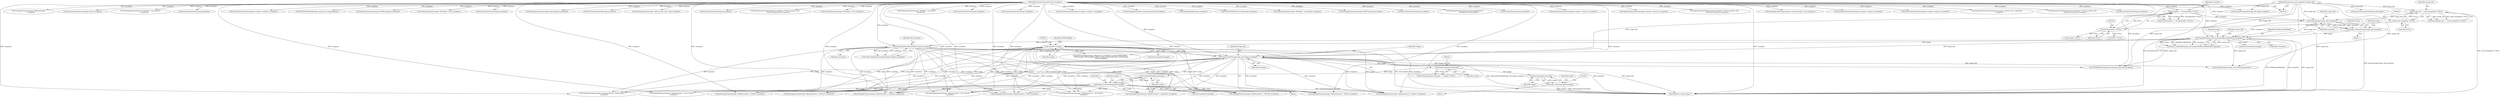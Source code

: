 digraph "0_ImageMagick_6e48aa92ff4e6e95424300ecd52a9ea453c19c60@pointer" {
"1000328" [label="(Call,DestroyImageList(image))"];
"1000318" [label="(Call,GetNextImageInList(image))"];
"1000312" [label="(Call,AcquireNextImage(image_info,image,exception))"];
"1000202" [label="(Call,OpenBlob(image_info,image,ReadBinaryBlobMode,exception))"];
"1000197" [label="(Call,AcquireImage(image_info,exception))"];
"1000157" [label="(Call,image_info != (const ImageInfo *) NULL)"];
"1000117" [label="(MethodParameterIn,const ImageInfo *image_info)"];
"1000159" [label="(Call,(const ImageInfo *) NULL)"];
"1000184" [label="(Call,exception != (ExceptionInfo *) NULL)"];
"1000118" [label="(MethodParameterIn,ExceptionInfo *exception)"];
"1000186" [label="(Call,(ExceptionInfo *) NULL)"];
"1000195" [label="(Call,image=AcquireImage(image_info,exception))"];
"1000232" [label="(Call,(thandle_t) image)"];
"1000334" [label="(Call,image=SyncNextImageInList(image))"];
"1000336" [label="(Call,SyncNextImageInList(image))"];
"1000222" [label="(Call,SetMagickThreadValue(tiff_exception,exception))"];
"1000326" [label="(Call,image=DestroyImageList(image))"];
"1000564" [label="(Call,SetImageProperty(image,\"tiff:photometric\",\"unknown\",exception))"];
"1000326" [label="(Call,image=DestroyImageList(image))"];
"1000464" [label="(Call,SetImageProperty(image,\"tiff:photometric\",\"min-is-black\",\n          exception))"];
"1000315" [label="(Identifier,exception)"];
"1000220" [label="(Call,(void) SetMagickThreadValue(tiff_exception,exception))"];
"1000314" [label="(Identifier,image)"];
"1000186" [label="(Call,(ExceptionInfo *) NULL)"];
"1000232" [label="(Call,(thandle_t) image)"];
"1001299" [label="(Call,SetImageProperty(image,\"tiff:alpha\",\"associated\",\n                  exception))"];
"1000117" [label="(MethodParameterIn,const ImageInfo *image_info)"];
"1000156" [label="(Call,assert(image_info != (const ImageInfo *) NULL))"];
"1000118" [label="(MethodParameterIn,ExceptionInfo *exception)"];
"1000494" [label="(Call,SetImageProperty(image,\"tiff:photometric\",\"RGB\",exception))"];
"1002304" [label="(Call,SyncAuthenticPixels(image,exception))"];
"1000217" [label="(Call,(Image *) NULL)"];
"1000514" [label="(Call,SetImageProperty(image,\"tiff:photometric\",\"CIE Log2(L)\",\n          exception))"];
"1003451" [label="(Call,TIFFReadPhotoshopLayers(image,image_info,exception))"];
"1000195" [label="(Call,image=AcquireImage(image_info,exception))"];
"1003292" [label="(Call,SyncAuthenticPixels(image,exception))"];
"1000306" [label="(Call,DestroyImageList(image))"];
"1000313" [label="(Identifier,image_info)"];
"1000234" [label="(Identifier,image)"];
"1000484" [label="(Call,SetImageProperty(image,\"tiff:photometric\",\"palette\",exception))"];
"1000328" [label="(Call,DestroyImageList(image))"];
"1000227" [label="(Call,TIFFClientOpen(image->filename,\"rb\",(thandle_t) image,TIFFReadBlob,\n    TIFFWriteBlob,TIFFSeekBlob,TIFFCloseBlob,TIFFGetBlobSize,TIFFMapBlob,\n    TIFFUnmapBlob))"];
"1002207" [label="(Call,GetAuthenticPixels(image,0,y,image->columns,1,exception))"];
"1000287" [label="(Block,)"];
"1002746" [label="(Call,SetImageStorageClass(image,DirectClass,exception))"];
"1000319" [label="(Identifier,image)"];
"1000334" [label="(Call,image=SyncNextImageInList(image))"];
"1000335" [label="(Identifier,image)"];
"1001539" [label="(Call,GetImageDepth(image,exception))"];
"1000206" [label="(Identifier,exception)"];
"1000205" [label="(Identifier,ReadBinaryBlobMode)"];
"1000752" [label="(Call,GetImageOption(image_info,\"tiff:exif-properties\"))"];
"1000760" [label="(Call,TIFFGetEXIFProperties(tiff,image,exception))"];
"1001248" [label="(Call,SetImageProperty(image,\"tiff:alpha\",\"unspecified\",exception))"];
"1000323" [label="(Block,)"];
"1000251" [label="(Call,DestroyImageList(image))"];
"1000719" [label="(Call,SetImageColorspace(image,GRAYColorspace,exception))"];
"1000161" [label="(Identifier,NULL)"];
"1002685" [label="(Call,SyncAuthenticPixels(image,exception))"];
"1000119" [label="(Block,)"];
"1000200" [label="(Call,status=OpenBlob(image_info,image,ReadBinaryBlobMode,exception))"];
"1001092" [label="(Call,SetImageProperty(image,\"jpeg:sampling-factor\",\n                 sampling_factor,exception))"];
"1003339" [label="(Call,DecodeLabImage(image,exception))"];
"1000452" [label="(Call,SetImageProperty(image,\"quantum:format\",\"floating-point\",\n        exception))"];
"1000245" [label="(Call,(TIFF *) NULL)"];
"1000544" [label="(Call,SetImageProperty(image,\"tiff:photometric\",\"separated\",exception))"];
"1003202" [label="(Call,QueueAuthenticPixels(image,0,y,image->columns,1,exception))"];
"1000318" [label="(Call,GetNextImageInList(image))"];
"1003481" [label="(MethodReturn,static Image *)"];
"1001896" [label="(Call,QueueAuthenticPixels(image,0,y,image->columns,1,exception))"];
"1001914" [label="(Call,ImportQuantumPixels(image,(CacheView *) NULL,quantum_info,\n            quantum_type,pixels,exception))"];
"1001578" [label="(Call,SetImageExtent(image,image->columns,image->rows,exception))"];
"1002097" [label="(Call,QueueAuthenticPixels(image,0,y,image->columns,1,exception))"];
"1002379" [label="(Call,QueueAuthenticPixels(image,0,y,image->columns,1,exception))"];
"1000224" [label="(Identifier,exception)"];
"1002837" [label="(Call,QueueAuthenticPixels(image,0,y,image->columns,rows_remaining,\n            exception))"];
"1002115" [label="(Call,ImportQuantumPixels(image,(CacheView *) NULL,quantum_info,\n            quantum_type,pixels,exception))"];
"1000222" [label="(Call,SetMagickThreadValue(tiff_exception,exception))"];
"1000157" [label="(Call,image_info != (const ImageInfo *) NULL)"];
"1000204" [label="(Identifier,image)"];
"1000474" [label="(Call,SetImageProperty(image,\"tiff:photometric\",\"min-is-white\",\n          exception))"];
"1000337" [label="(Identifier,image)"];
"1000183" [label="(Call,assert(exception != (ExceptionInfo *) NULL))"];
"1002126" [label="(Call,SyncAuthenticPixels(image,exception))"];
"1000554" [label="(Call,SetImageProperty(image,\"tiff:photometric\",\"YCBCR\",exception))"];
"1000623" [label="(Call,GetImageProperty(image,\"tiff:photometric\",\n          exception))"];
"1001342" [label="(Call,AcquireImageColormap(image,colors,exception))"];
"1000329" [label="(Identifier,image)"];
"1001313" [label="(Call,SetImageProperty(image,\"tiff:alpha\",\"unassociated\",\n                  exception))"];
"1003059" [label="(Call,SyncAuthenticPixels(image,exception))"];
"1000524" [label="(Call,SetImageProperty(image,\"tiff:photometric\",\"LOGLUV\",exception))"];
"1000317" [label="(Call,GetNextImageInList(image) == (Image *) NULL)"];
"1000336" [label="(Call,SyncNextImageInList(image))"];
"1000158" [label="(Identifier,image_info)"];
"1000327" [label="(Identifier,image)"];
"1000197" [label="(Call,AcquireImage(image_info,exception))"];
"1000188" [label="(Identifier,NULL)"];
"1000198" [label="(Identifier,image_info)"];
"1000196" [label="(Identifier,image)"];
"1002560" [label="(Call,QueueAuthenticPixels(image,0,y,image->columns,1,exception))"];
"1000739" [label="(Call,TIFFGetProfiles(tiff,image,image_info->ping,exception))"];
"1003404" [label="(Call,AcquireNextImage(image_info,image,exception))"];
"1000223" [label="(Identifier,tiff_exception)"];
"1000727" [label="(Call,SetImageColorspace(image,CMYKColorspace,exception))"];
"1000701" [label="(Call,SetImageProperty(image,\"tiff:endian\",\"msb\",exception))"];
"1000286" [label="(Identifier,i)"];
"1001925" [label="(Call,SyncAuthenticPixels(image,exception))"];
"1000504" [label="(Call,SetImageProperty(image,\"tiff:photometric\",\"CIELAB\",exception))"];
"1000184" [label="(Call,exception != (ExceptionInfo *) NULL)"];
"1000735" [label="(Call,SetImageColorspace(image,LabColorspace,exception))"];
"1000214" [label="(Call,DestroyImageList(image))"];
"1000203" [label="(Identifier,image_info)"];
"1000312" [label="(Call,AcquireNextImage(image_info,image,exception))"];
"1000159" [label="(Call,(const ImageInfo *) NULL)"];
"1000235" [label="(Identifier,TIFFReadBlob)"];
"1000202" [label="(Call,OpenBlob(image_info,image,ReadBinaryBlobMode,exception))"];
"1000201" [label="(Identifier,status)"];
"1000746" [label="(Call,TIFFGetProperties(tiff,image,exception))"];
"1001621" [label="(Call,SetImageProperty(image,\"tiff:rows-per-strip\",value,exception))"];
"1001149" [label="(Call,AcquireQuantumInfo(image_info,image))"];
"1000185" [label="(Identifier,exception)"];
"1000199" [label="(Identifier,exception)"];
"1000534" [label="(Call,SetImageProperty(image,\"tiff:photometric\",\"MASK\",exception))"];
"1002500" [label="(Call,SyncAuthenticPixels(image,exception))"];
"1002293" [label="(Call,ImportQuantumPixels(image,(CacheView *) NULL,quantum_info,\n              quantum_type,pixels,exception))"];
"1000687" [label="(Call,SetImageProperty(image,\"tiff:endian\",\"lsb\",exception))"];
"1000328" -> "1000326"  [label="AST: "];
"1000328" -> "1000329"  [label="CFG: "];
"1000329" -> "1000328"  [label="AST: "];
"1000326" -> "1000328"  [label="CFG: "];
"1000328" -> "1000326"  [label="DDG: image"];
"1000318" -> "1000328"  [label="DDG: image"];
"1000318" -> "1000317"  [label="AST: "];
"1000318" -> "1000319"  [label="CFG: "];
"1000319" -> "1000318"  [label="AST: "];
"1000321" -> "1000318"  [label="CFG: "];
"1000318" -> "1000317"  [label="DDG: image"];
"1000312" -> "1000318"  [label="DDG: image"];
"1000318" -> "1000336"  [label="DDG: image"];
"1000312" -> "1000287"  [label="AST: "];
"1000312" -> "1000315"  [label="CFG: "];
"1000313" -> "1000312"  [label="AST: "];
"1000314" -> "1000312"  [label="AST: "];
"1000315" -> "1000312"  [label="AST: "];
"1000319" -> "1000312"  [label="CFG: "];
"1000312" -> "1003481"  [label="DDG: AcquireNextImage(image_info,image,exception)"];
"1000312" -> "1003481"  [label="DDG: exception"];
"1000312" -> "1003481"  [label="DDG: image_info"];
"1000202" -> "1000312"  [label="DDG: image_info"];
"1000117" -> "1000312"  [label="DDG: image_info"];
"1000232" -> "1000312"  [label="DDG: image"];
"1000334" -> "1000312"  [label="DDG: image"];
"1000222" -> "1000312"  [label="DDG: exception"];
"1000118" -> "1000312"  [label="DDG: exception"];
"1000312" -> "1000452"  [label="DDG: exception"];
"1000312" -> "1000464"  [label="DDG: exception"];
"1000312" -> "1000474"  [label="DDG: exception"];
"1000312" -> "1000484"  [label="DDG: exception"];
"1000312" -> "1000494"  [label="DDG: exception"];
"1000312" -> "1000504"  [label="DDG: exception"];
"1000312" -> "1000514"  [label="DDG: exception"];
"1000312" -> "1000524"  [label="DDG: exception"];
"1000312" -> "1000534"  [label="DDG: exception"];
"1000312" -> "1000544"  [label="DDG: exception"];
"1000312" -> "1000554"  [label="DDG: exception"];
"1000312" -> "1000564"  [label="DDG: exception"];
"1000312" -> "1000752"  [label="DDG: image_info"];
"1000312" -> "1003451"  [label="DDG: image_info"];
"1000202" -> "1000200"  [label="AST: "];
"1000202" -> "1000206"  [label="CFG: "];
"1000203" -> "1000202"  [label="AST: "];
"1000204" -> "1000202"  [label="AST: "];
"1000205" -> "1000202"  [label="AST: "];
"1000206" -> "1000202"  [label="AST: "];
"1000200" -> "1000202"  [label="CFG: "];
"1000202" -> "1003481"  [label="DDG: exception"];
"1000202" -> "1003481"  [label="DDG: image_info"];
"1000202" -> "1003481"  [label="DDG: ReadBinaryBlobMode"];
"1000202" -> "1000200"  [label="DDG: image_info"];
"1000202" -> "1000200"  [label="DDG: image"];
"1000202" -> "1000200"  [label="DDG: ReadBinaryBlobMode"];
"1000202" -> "1000200"  [label="DDG: exception"];
"1000197" -> "1000202"  [label="DDG: image_info"];
"1000197" -> "1000202"  [label="DDG: exception"];
"1000117" -> "1000202"  [label="DDG: image_info"];
"1000195" -> "1000202"  [label="DDG: image"];
"1000118" -> "1000202"  [label="DDG: exception"];
"1000202" -> "1000214"  [label="DDG: image"];
"1000202" -> "1000222"  [label="DDG: exception"];
"1000202" -> "1000232"  [label="DDG: image"];
"1000202" -> "1000752"  [label="DDG: image_info"];
"1000202" -> "1003451"  [label="DDG: image_info"];
"1000197" -> "1000195"  [label="AST: "];
"1000197" -> "1000199"  [label="CFG: "];
"1000198" -> "1000197"  [label="AST: "];
"1000199" -> "1000197"  [label="AST: "];
"1000195" -> "1000197"  [label="CFG: "];
"1000197" -> "1000195"  [label="DDG: image_info"];
"1000197" -> "1000195"  [label="DDG: exception"];
"1000157" -> "1000197"  [label="DDG: image_info"];
"1000117" -> "1000197"  [label="DDG: image_info"];
"1000184" -> "1000197"  [label="DDG: exception"];
"1000118" -> "1000197"  [label="DDG: exception"];
"1000157" -> "1000156"  [label="AST: "];
"1000157" -> "1000159"  [label="CFG: "];
"1000158" -> "1000157"  [label="AST: "];
"1000159" -> "1000157"  [label="AST: "];
"1000156" -> "1000157"  [label="CFG: "];
"1000157" -> "1003481"  [label="DDG: (const ImageInfo *) NULL"];
"1000157" -> "1000156"  [label="DDG: image_info"];
"1000157" -> "1000156"  [label="DDG: (const ImageInfo *) NULL"];
"1000117" -> "1000157"  [label="DDG: image_info"];
"1000159" -> "1000157"  [label="DDG: NULL"];
"1000117" -> "1000116"  [label="AST: "];
"1000117" -> "1003481"  [label="DDG: image_info"];
"1000117" -> "1000752"  [label="DDG: image_info"];
"1000117" -> "1001149"  [label="DDG: image_info"];
"1000117" -> "1003404"  [label="DDG: image_info"];
"1000117" -> "1003451"  [label="DDG: image_info"];
"1000159" -> "1000161"  [label="CFG: "];
"1000160" -> "1000159"  [label="AST: "];
"1000161" -> "1000159"  [label="AST: "];
"1000159" -> "1000186"  [label="DDG: NULL"];
"1000184" -> "1000183"  [label="AST: "];
"1000184" -> "1000186"  [label="CFG: "];
"1000185" -> "1000184"  [label="AST: "];
"1000186" -> "1000184"  [label="AST: "];
"1000183" -> "1000184"  [label="CFG: "];
"1000184" -> "1003481"  [label="DDG: (ExceptionInfo *) NULL"];
"1000184" -> "1000183"  [label="DDG: exception"];
"1000184" -> "1000183"  [label="DDG: (ExceptionInfo *) NULL"];
"1000118" -> "1000184"  [label="DDG: exception"];
"1000186" -> "1000184"  [label="DDG: NULL"];
"1000118" -> "1000116"  [label="AST: "];
"1000118" -> "1003481"  [label="DDG: exception"];
"1000118" -> "1000222"  [label="DDG: exception"];
"1000118" -> "1000452"  [label="DDG: exception"];
"1000118" -> "1000464"  [label="DDG: exception"];
"1000118" -> "1000474"  [label="DDG: exception"];
"1000118" -> "1000484"  [label="DDG: exception"];
"1000118" -> "1000494"  [label="DDG: exception"];
"1000118" -> "1000504"  [label="DDG: exception"];
"1000118" -> "1000514"  [label="DDG: exception"];
"1000118" -> "1000524"  [label="DDG: exception"];
"1000118" -> "1000534"  [label="DDG: exception"];
"1000118" -> "1000544"  [label="DDG: exception"];
"1000118" -> "1000554"  [label="DDG: exception"];
"1000118" -> "1000564"  [label="DDG: exception"];
"1000118" -> "1000623"  [label="DDG: exception"];
"1000118" -> "1000687"  [label="DDG: exception"];
"1000118" -> "1000701"  [label="DDG: exception"];
"1000118" -> "1000719"  [label="DDG: exception"];
"1000118" -> "1000727"  [label="DDG: exception"];
"1000118" -> "1000735"  [label="DDG: exception"];
"1000118" -> "1000739"  [label="DDG: exception"];
"1000118" -> "1000746"  [label="DDG: exception"];
"1000118" -> "1000760"  [label="DDG: exception"];
"1000118" -> "1001092"  [label="DDG: exception"];
"1000118" -> "1001248"  [label="DDG: exception"];
"1000118" -> "1001299"  [label="DDG: exception"];
"1000118" -> "1001313"  [label="DDG: exception"];
"1000118" -> "1001342"  [label="DDG: exception"];
"1000118" -> "1001539"  [label="DDG: exception"];
"1000118" -> "1001578"  [label="DDG: exception"];
"1000118" -> "1001621"  [label="DDG: exception"];
"1000118" -> "1001896"  [label="DDG: exception"];
"1000118" -> "1001914"  [label="DDG: exception"];
"1000118" -> "1001925"  [label="DDG: exception"];
"1000118" -> "1002097"  [label="DDG: exception"];
"1000118" -> "1002115"  [label="DDG: exception"];
"1000118" -> "1002126"  [label="DDG: exception"];
"1000118" -> "1002207"  [label="DDG: exception"];
"1000118" -> "1002293"  [label="DDG: exception"];
"1000118" -> "1002304"  [label="DDG: exception"];
"1000118" -> "1002379"  [label="DDG: exception"];
"1000118" -> "1002500"  [label="DDG: exception"];
"1000118" -> "1002560"  [label="DDG: exception"];
"1000118" -> "1002685"  [label="DDG: exception"];
"1000118" -> "1002746"  [label="DDG: exception"];
"1000118" -> "1002837"  [label="DDG: exception"];
"1000118" -> "1003059"  [label="DDG: exception"];
"1000118" -> "1003202"  [label="DDG: exception"];
"1000118" -> "1003292"  [label="DDG: exception"];
"1000118" -> "1003339"  [label="DDG: exception"];
"1000118" -> "1003404"  [label="DDG: exception"];
"1000118" -> "1003451"  [label="DDG: exception"];
"1000186" -> "1000188"  [label="CFG: "];
"1000187" -> "1000186"  [label="AST: "];
"1000188" -> "1000186"  [label="AST: "];
"1000186" -> "1000217"  [label="DDG: NULL"];
"1000186" -> "1000245"  [label="DDG: NULL"];
"1000195" -> "1000119"  [label="AST: "];
"1000196" -> "1000195"  [label="AST: "];
"1000201" -> "1000195"  [label="CFG: "];
"1000195" -> "1003481"  [label="DDG: AcquireImage(image_info,exception)"];
"1000232" -> "1000227"  [label="AST: "];
"1000232" -> "1000234"  [label="CFG: "];
"1000233" -> "1000232"  [label="AST: "];
"1000234" -> "1000232"  [label="AST: "];
"1000235" -> "1000232"  [label="CFG: "];
"1000232" -> "1000227"  [label="DDG: image"];
"1000232" -> "1000251"  [label="DDG: image"];
"1000232" -> "1000306"  [label="DDG: image"];
"1000232" -> "1000452"  [label="DDG: image"];
"1000232" -> "1000464"  [label="DDG: image"];
"1000232" -> "1000474"  [label="DDG: image"];
"1000232" -> "1000484"  [label="DDG: image"];
"1000232" -> "1000494"  [label="DDG: image"];
"1000232" -> "1000504"  [label="DDG: image"];
"1000232" -> "1000514"  [label="DDG: image"];
"1000232" -> "1000524"  [label="DDG: image"];
"1000232" -> "1000534"  [label="DDG: image"];
"1000232" -> "1000544"  [label="DDG: image"];
"1000232" -> "1000554"  [label="DDG: image"];
"1000232" -> "1000564"  [label="DDG: image"];
"1000334" -> "1000287"  [label="AST: "];
"1000334" -> "1000336"  [label="CFG: "];
"1000335" -> "1000334"  [label="AST: "];
"1000336" -> "1000334"  [label="AST: "];
"1000286" -> "1000334"  [label="CFG: "];
"1000334" -> "1003481"  [label="DDG: SyncNextImageInList(image)"];
"1000334" -> "1000306"  [label="DDG: image"];
"1000336" -> "1000334"  [label="DDG: image"];
"1000334" -> "1000452"  [label="DDG: image"];
"1000334" -> "1000464"  [label="DDG: image"];
"1000334" -> "1000474"  [label="DDG: image"];
"1000334" -> "1000484"  [label="DDG: image"];
"1000334" -> "1000494"  [label="DDG: image"];
"1000334" -> "1000504"  [label="DDG: image"];
"1000334" -> "1000514"  [label="DDG: image"];
"1000334" -> "1000524"  [label="DDG: image"];
"1000334" -> "1000534"  [label="DDG: image"];
"1000334" -> "1000544"  [label="DDG: image"];
"1000334" -> "1000554"  [label="DDG: image"];
"1000334" -> "1000564"  [label="DDG: image"];
"1000336" -> "1000337"  [label="CFG: "];
"1000337" -> "1000336"  [label="AST: "];
"1000222" -> "1000220"  [label="AST: "];
"1000222" -> "1000224"  [label="CFG: "];
"1000223" -> "1000222"  [label="AST: "];
"1000224" -> "1000222"  [label="AST: "];
"1000220" -> "1000222"  [label="CFG: "];
"1000222" -> "1003481"  [label="DDG: tiff_exception"];
"1000222" -> "1003481"  [label="DDG: exception"];
"1000222" -> "1000220"  [label="DDG: tiff_exception"];
"1000222" -> "1000220"  [label="DDG: exception"];
"1000222" -> "1000452"  [label="DDG: exception"];
"1000222" -> "1000464"  [label="DDG: exception"];
"1000222" -> "1000474"  [label="DDG: exception"];
"1000222" -> "1000484"  [label="DDG: exception"];
"1000222" -> "1000494"  [label="DDG: exception"];
"1000222" -> "1000504"  [label="DDG: exception"];
"1000222" -> "1000514"  [label="DDG: exception"];
"1000222" -> "1000524"  [label="DDG: exception"];
"1000222" -> "1000534"  [label="DDG: exception"];
"1000222" -> "1000544"  [label="DDG: exception"];
"1000222" -> "1000554"  [label="DDG: exception"];
"1000222" -> "1000564"  [label="DDG: exception"];
"1000326" -> "1000323"  [label="AST: "];
"1000327" -> "1000326"  [label="AST: "];
"1000332" -> "1000326"  [label="CFG: "];
"1000326" -> "1003481"  [label="DDG: DestroyImageList(image)"];
"1000326" -> "1003481"  [label="DDG: image"];
}
